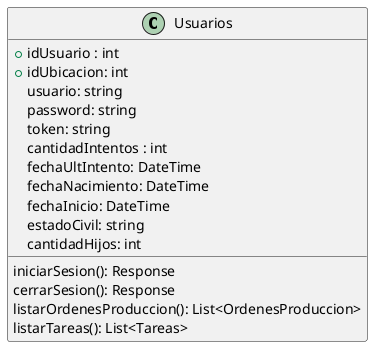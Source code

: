 @startuml Usuarios
class Usuarios {
   +idUsuario : int
   +idUbicacion: int
   usuario: string
   password: string
   token: string
   cantidadIntentos : int
   fechaUltIntento: DateTime
   fechaNacimiento: DateTime
   fechaInicio: DateTime
   estadoCivil: string
   cantidadHijos: int

   iniciarSesion(): Response
   cerrarSesion(): Response
   listarOrdenesProduccion(): List<OrdenesProduccion>
   listarTareas(): List<Tareas>
}
@enduml